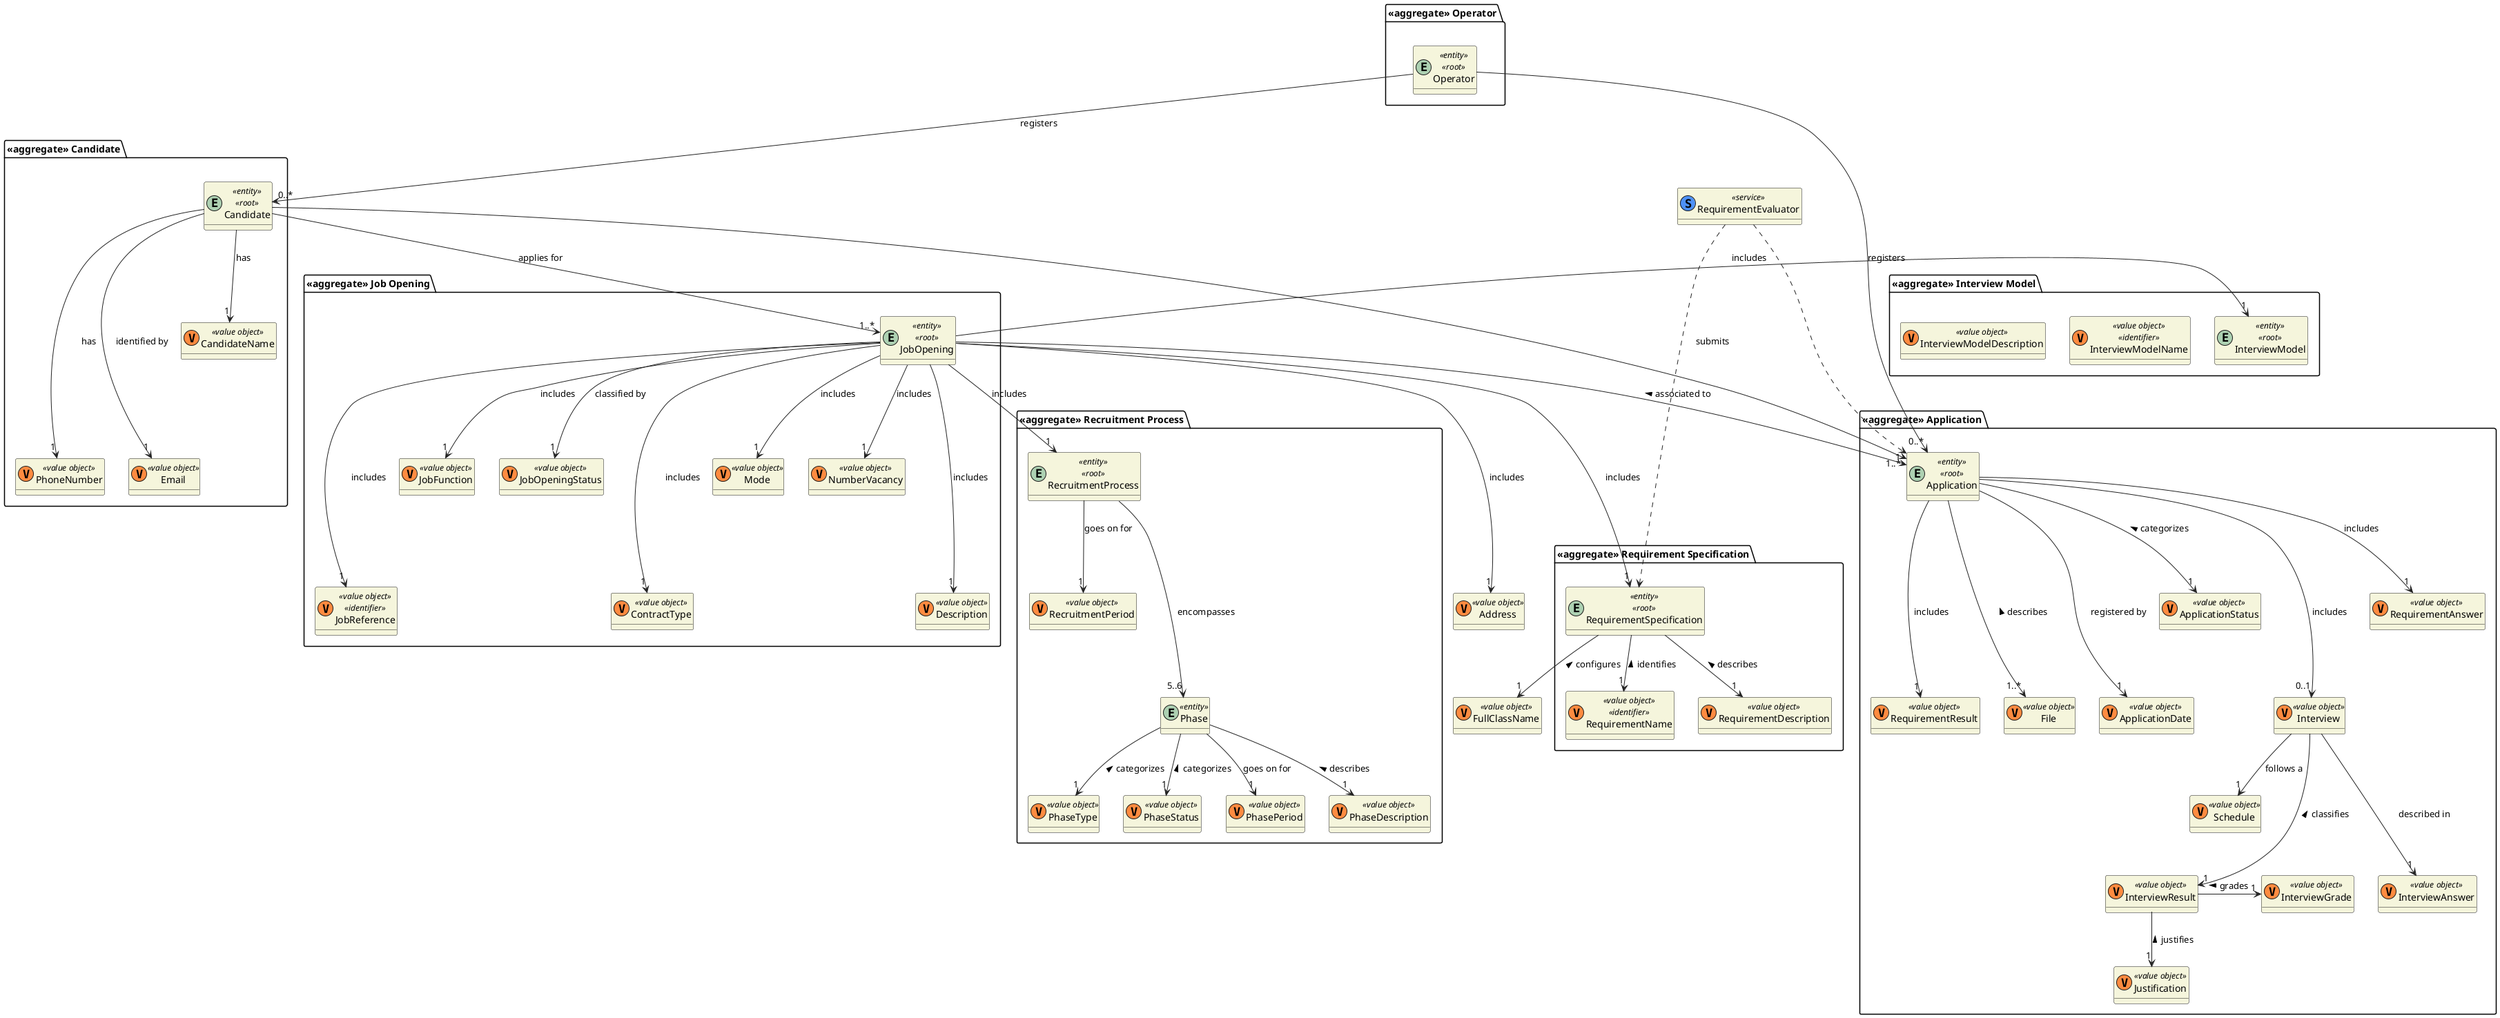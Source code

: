 @startuml
'https://plantuml.com/class-diagram

skinparam classAttributeIconSize 0
hide empty attributes
skinparam classBackgroundColor beige
skinparam ArrowColor #222222

'SHARED VALUE OBJETS

 class Address <<(V,#FF8B40) value object>> {}

 class FullClassName <<(V,#FF8B40) value object>> {}
'SERVICES
    class RequirementEvaluator <<(S,#4d91f7) service>> {}

package "<<aggregate>> Requirement Specification" {
    entity RequirementSpecification <<entity>> <<root>>  {}
    class RequirementName <<(V,#FF8B40) value object>> <<identifier>> {}
    class RequirementDescription <<(V,#FF8B40) value object>> {}
}
'AGGREGATES
package "<<aggregate>> Job Opening" {
    entity JobOpening <<entity>> <<root>> {}
    class JobFunction <<(V,#FF8B40) value object>> {}
    class JobOpeningStatus <<(V,#FF8B40) value object>> {}
    class ContractType <<(V,#FF8B40) value object>> {}
    class Mode <<(V,#FF8B40) value object>> {}
    class NumberVacancy <<(V,#FF8B40) value object>> {}
       class Description <<(V,#FF8B40) value object>> {}
     class JobReference <<(V,#FF8B40) value object>> <<identifier>> {}

}

package "<<aggregate>> Interview Model" {
    entity InterviewModel <<entity>> <<root>>  {}
    class InterviewModelName <<(V,#FF8B40) value object>> <<identifier>> {}
    class InterviewModelDescription <<(V,#FF8B40) value object>> {}

}

package "<<aggregate>> Operator" {
    entity Operator <<entity>> <<root>> {}
}
    package "<<aggregate>> Candidate" {
    entity Candidate <<entity>>  <<root>>{}
    class CandidateName <<(V,#FF8B40) value object>> {}
    class PhoneNumber <<(V,#FF8B40) value object>> {}
    class Email <<(V,#FF8B40) value object>> {}

}

package "<<aggregate>> Application" {
    entity Application <<entity>><<root>>  {}
    class ApplicationDate <<(V,#FF8B40) value object>> {}
    class ApplicationStatus <<(V,#FF8B40) value object>> {}
    class Interview <<(V,#FF8B40) value object>>   {}
    class InterviewAnswer <<(V,#FF8B40) value object>>   {}
    class InterviewResult <<(V,#FF8B40) value object>>   {}
    class Justification <<(V,#FF8B40) value object>>   {}
    class InterviewGrade <<(V,#FF8B40) value object>>   {}
    class RequirementAnswer <<(V,#FF8B40) value object>>   {}
    class RequirementResult <<(V,#FF8B40) value object>>   {}
    class InterviewAnswer <<(V,#FF8B40) value object>>   {}
    class Schedule <<(V,#FF8B40) value object>> {}
     class File <<(V,#FF8B40) value object>> {}
}

package "<<aggregate>> Recruitment Process" {
    entity RecruitmentProcess <<entity>> <<root>> {}
    class RecruitmentPeriod <<(V,#FF8B40) value object>> {}
    entity Phase <<entity>> {}
    class PhasePeriod <<(V,#FF8B40) value object>> {}
    class PhaseDescription <<(V,#FF8B40) value object>> {}
    class PhaseType <<(V,#FF8B40) value object>> {}
    class PhaseStatus <<(V,#FF8B40) value object>> {}
}


'ASSOCIATIONS
'--
Operator --> "0..*" Candidate : registers
Operator --> "0..*" Application : registers
'--
Candidate --> "1..*" Application : submits
Candidate --> "1..*" JobOpening : applies for
Candidate ---> "1" Email: identified by
Candidate --> "1" CandidateName: has
Candidate ---> "1" PhoneNumber: has
'--
JobOpening ---> "1"  JobReference : includes
JobOpening --> "1"  Mode : includes
JobOpening --> "1"  NumberVacancy : includes
JobOpening ---> "1"  Address : includes
JobOpening --> "1"  JobFunction : includes
JobOpening ---> "1"  Description : includes
JobOpening ---> "1"  ContractType : includes
JobOpening --> "1" JobOpeningStatus : classified by
JobOpening ---> "1"  RequirementSpecification : includes
JobOpening -> "1"  InterviewModel : includes
JobOpening --> "1"  RecruitmentProcess : includes
JobOpening --> "1"  Application : associated to <
'--
RecruitmentProcess --> "1" RecruitmentPeriod : goes on for
RecruitmentProcess ---> "5..6" Phase : encompasses
'--
Phase --> "1" PhasePeriod :  goes on for
Phase --> "1" PhaseType : categorizes <
Phase --> "1" PhaseStatus : categorizes <
Phase --> "1" PhaseDescription : describes <
'--
Application ---> "0..1" Interview : includes
Application --> "1" RequirementAnswer : includes
Application ---> "1" RequirementResult : includes
Application ---> "1..*" File : describes <
Application ---> "1" ApplicationDate : registered by
Application --> "1" ApplicationStatus : categorizes <
'--
RequirementEvaluator .--> Application
RequirementEvaluator .-> RequirementSpecification
'--
Interview ---> "1" InterviewAnswer: described in
Interview ---> "1" InterviewResult: classifies <
InterviewResult -> "1" InterviewGrade: grades <
InterviewResult --> "1" Justification: justifies <
Interview --> "1" Schedule : follows a
'--
RequirementSpecification --> "1" RequirementName: identifies <
RequirementSpecification --> "1" RequirementDescription: describes <
RequirementSpecification --> "1" FullClassName: configures <
@enduml